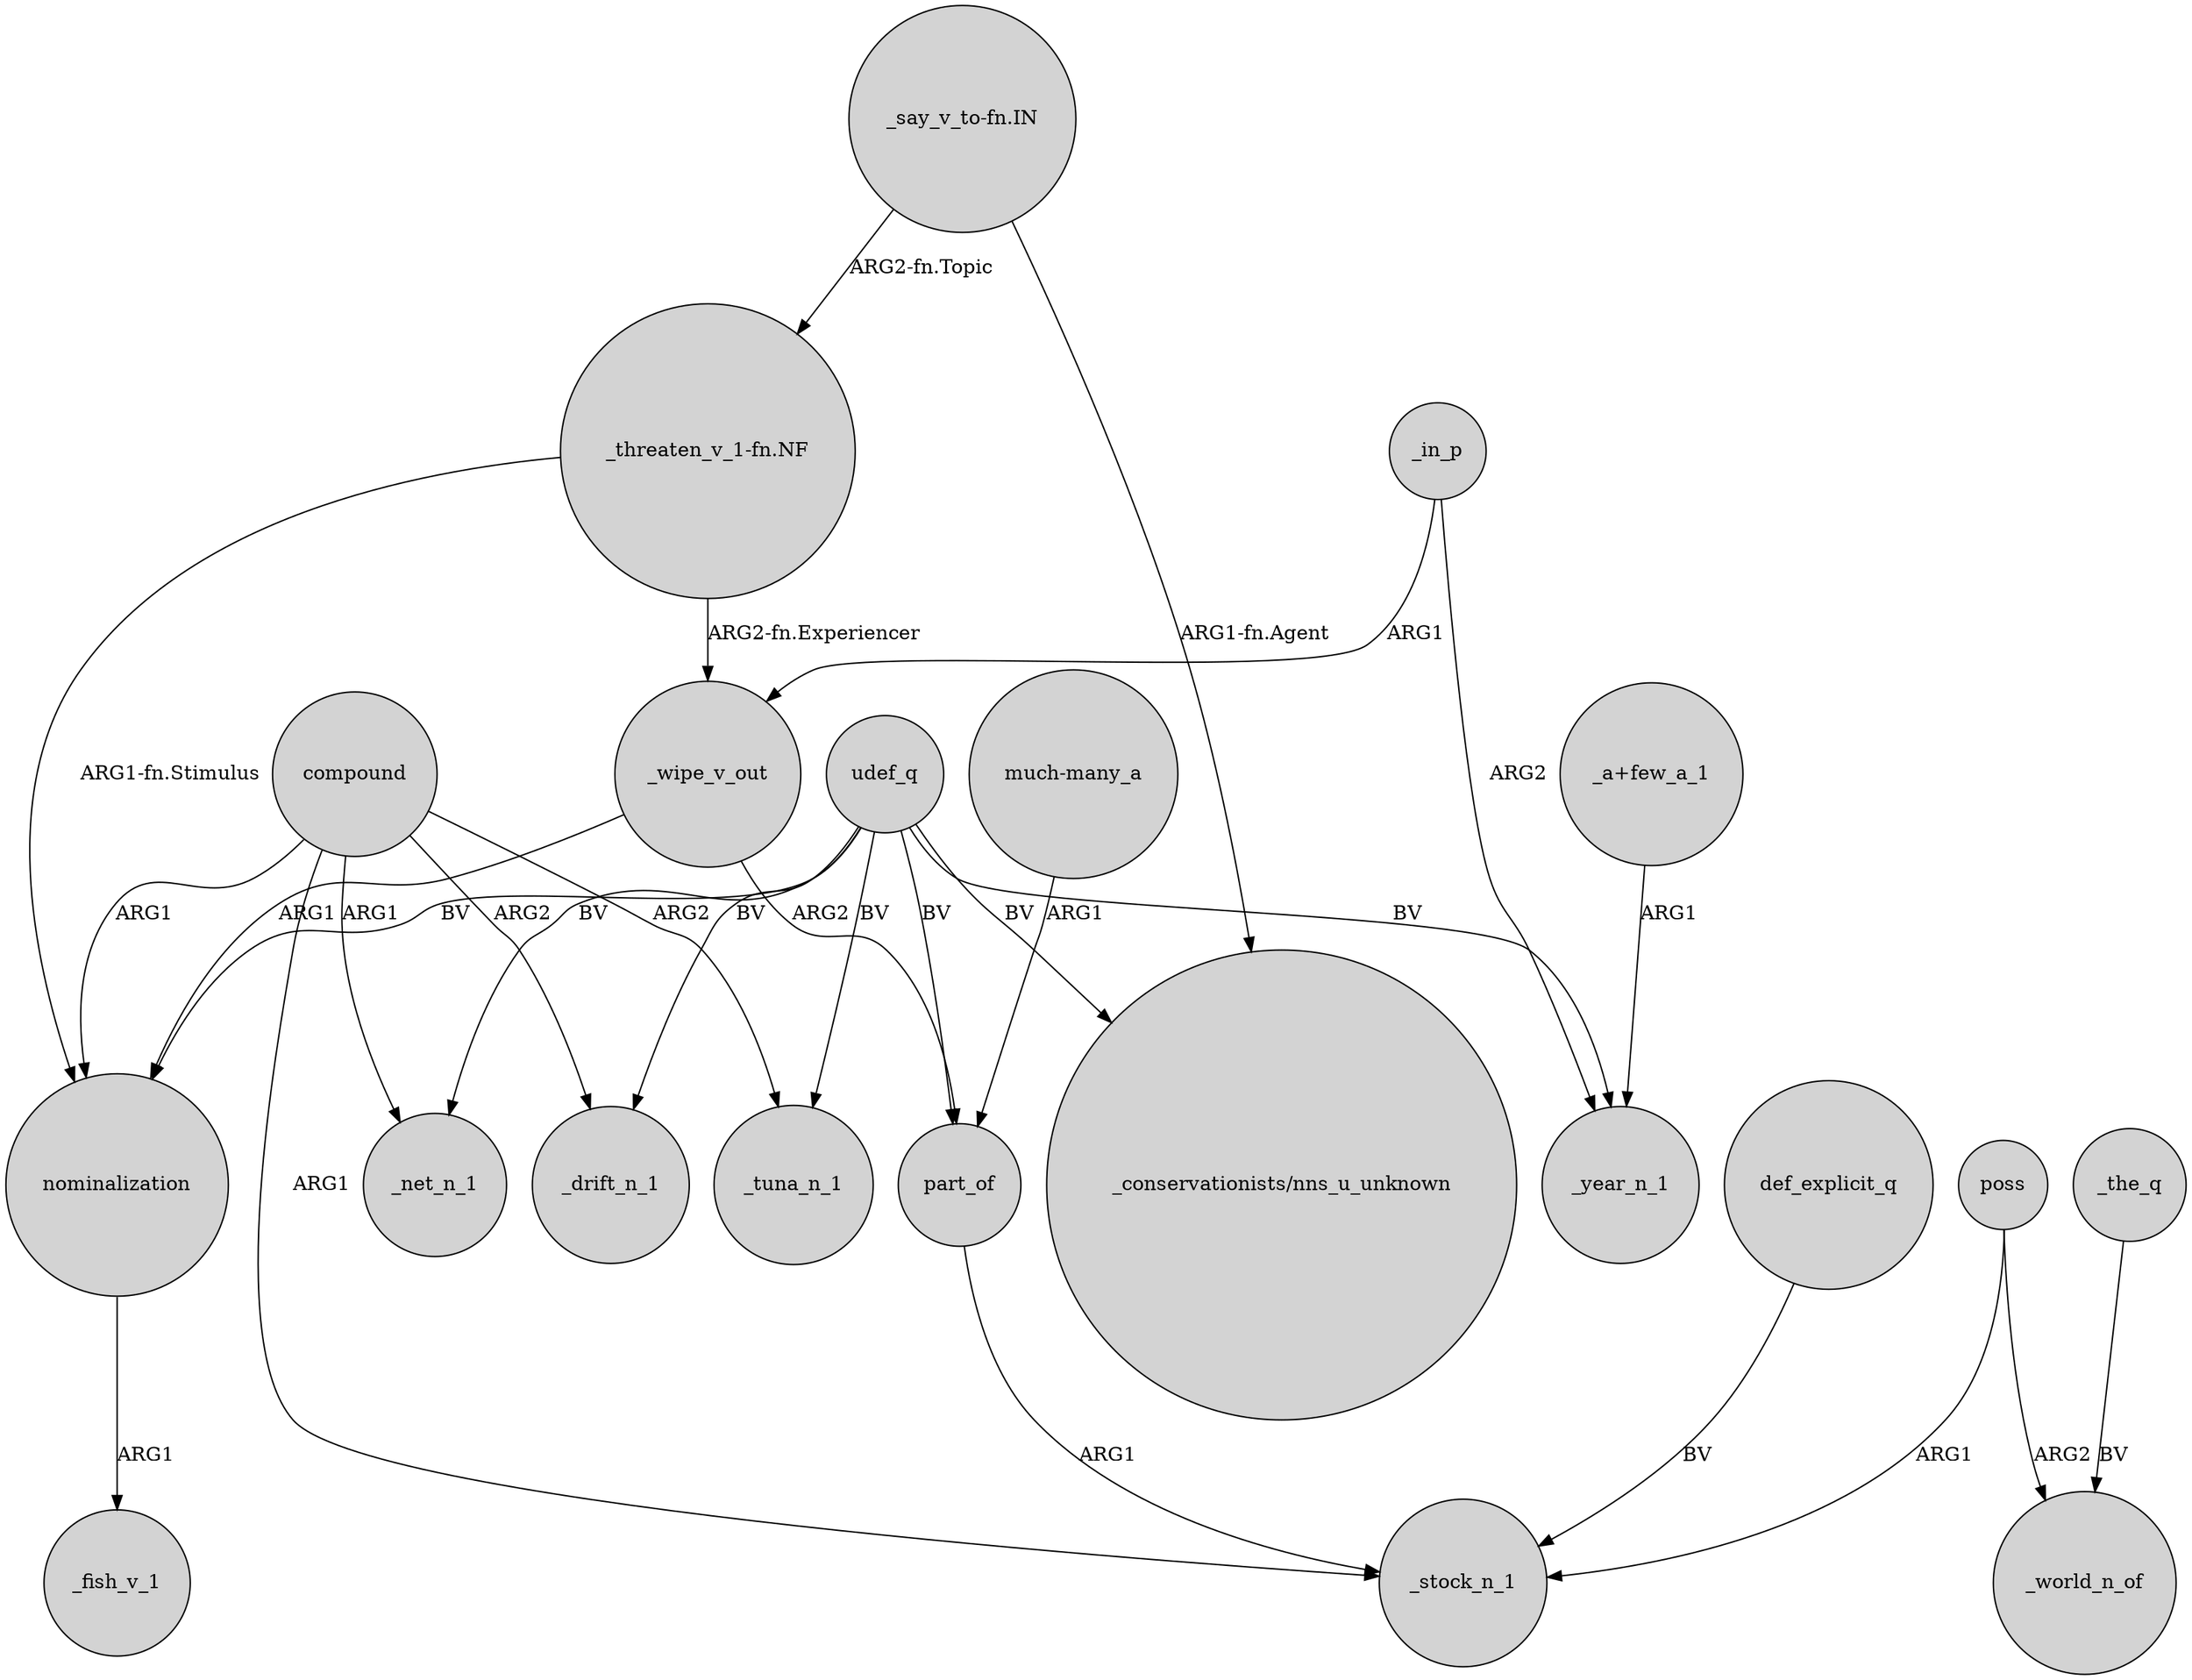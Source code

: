 digraph {
	node [shape=circle style=filled]
	compound -> _net_n_1 [label=ARG1]
	_wipe_v_out -> part_of [label=ARG2]
	udef_q -> part_of [label=BV]
	udef_q -> "_conservationists/nns_u_unknown" [label=BV]
	_in_p -> _year_n_1 [label=ARG2]
	compound -> _drift_n_1 [label=ARG2]
	part_of -> _stock_n_1 [label=ARG1]
	"_say_v_to-fn.IN" -> "_threaten_v_1-fn.NF" [label="ARG2-fn.Topic"]
	"much-many_a" -> part_of [label=ARG1]
	poss -> _stock_n_1 [label=ARG1]
	"_say_v_to-fn.IN" -> "_conservationists/nns_u_unknown" [label="ARG1-fn.Agent"]
	compound -> _tuna_n_1 [label=ARG2]
	"_threaten_v_1-fn.NF" -> _wipe_v_out [label="ARG2-fn.Experiencer"]
	udef_q -> _drift_n_1 [label=BV]
	compound -> _stock_n_1 [label=ARG1]
	"_a+few_a_1" -> _year_n_1 [label=ARG1]
	def_explicit_q -> _stock_n_1 [label=BV]
	_in_p -> _wipe_v_out [label=ARG1]
	udef_q -> _tuna_n_1 [label=BV]
	nominalization -> _fish_v_1 [label=ARG1]
	udef_q -> nominalization [label=BV]
	udef_q -> _net_n_1 [label=BV]
	udef_q -> _year_n_1 [label=BV]
	"_threaten_v_1-fn.NF" -> nominalization [label="ARG1-fn.Stimulus"]
	poss -> _world_n_of [label=ARG2]
	_wipe_v_out -> nominalization [label=ARG1]
	compound -> nominalization [label=ARG1]
	_the_q -> _world_n_of [label=BV]
}
